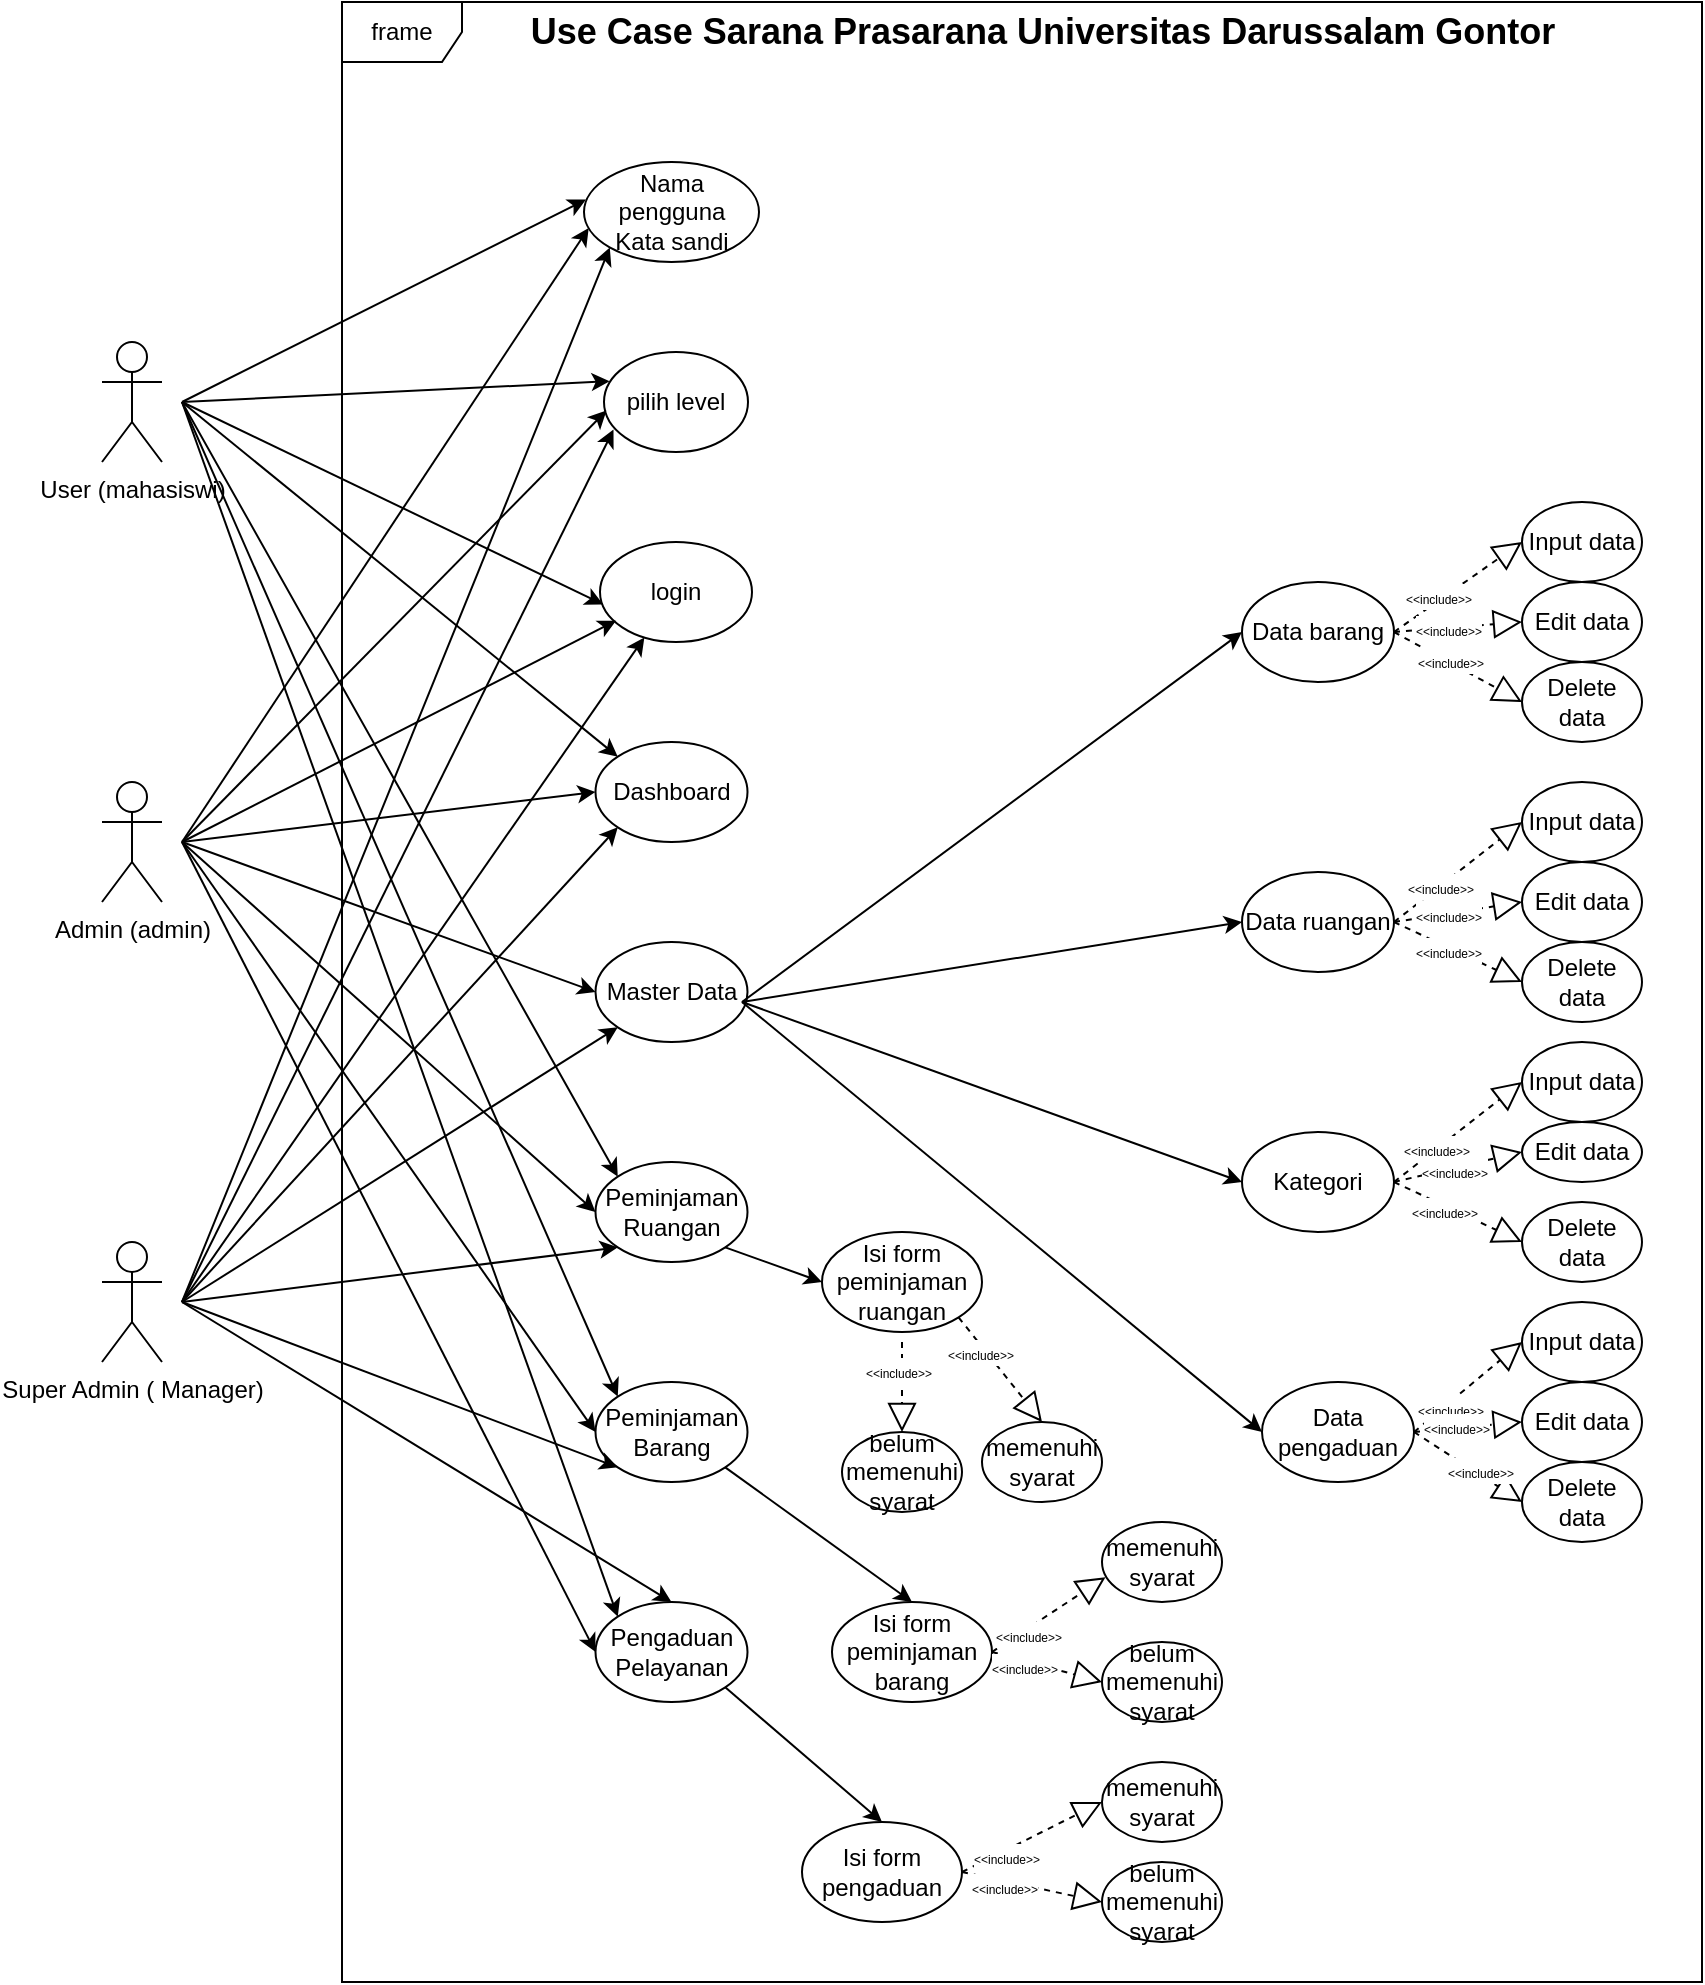 <mxfile version="21.6.2" type="github">
  <diagram name="Page-1" id="0783ab3e-0a74-02c8-0abd-f7b4e66b4bec">
    <mxGraphModel dx="2348" dy="1430" grid="1" gridSize="10" guides="1" tooltips="1" connect="1" arrows="1" fold="1" page="1" pageScale="1" pageWidth="850" pageHeight="1100" background="none" math="0" shadow="0">
      <root>
        <mxCell id="0" />
        <mxCell id="1" parent="0" />
        <mxCell id="TwUbg7zMJAepDCO2_DYP-722" value="User (mahasiswi)" style="shape=umlActor;verticalLabelPosition=bottom;verticalAlign=top;html=1;outlineConnect=0;" vertex="1" parent="1">
          <mxGeometry x="140" y="300" width="30" height="60" as="geometry" />
        </mxCell>
        <mxCell id="TwUbg7zMJAepDCO2_DYP-723" value="Admin (admin)" style="shape=umlActor;verticalLabelPosition=bottom;verticalAlign=top;html=1;outlineConnect=0;" vertex="1" parent="1">
          <mxGeometry x="140" y="520" width="30" height="60" as="geometry" />
        </mxCell>
        <mxCell id="TwUbg7zMJAepDCO2_DYP-725" value="Super Admin ( Manager)" style="shape=umlActor;verticalLabelPosition=bottom;verticalAlign=top;html=1;outlineConnect=0;" vertex="1" parent="1">
          <mxGeometry x="140" y="750" width="30" height="60" as="geometry" />
        </mxCell>
        <mxCell id="TwUbg7zMJAepDCO2_DYP-726" value="Nama pengguna&lt;br&gt;Kata sandi" style="ellipse;whiteSpace=wrap;html=1;" vertex="1" parent="1">
          <mxGeometry x="381" y="210" width="87.5" height="50" as="geometry" />
        </mxCell>
        <mxCell id="TwUbg7zMJAepDCO2_DYP-727" value="pilih level" style="ellipse;whiteSpace=wrap;html=1;" vertex="1" parent="1">
          <mxGeometry x="391" y="305" width="72" height="50" as="geometry" />
        </mxCell>
        <mxCell id="TwUbg7zMJAepDCO2_DYP-728" value="login" style="ellipse;whiteSpace=wrap;html=1;" vertex="1" parent="1">
          <mxGeometry x="389" y="400" width="76" height="50" as="geometry" />
        </mxCell>
        <mxCell id="TwUbg7zMJAepDCO2_DYP-736" value="frame" style="shape=umlFrame;whiteSpace=wrap;html=1;pointerEvents=0;" vertex="1" parent="1">
          <mxGeometry x="260" y="130" width="680" height="990" as="geometry" />
        </mxCell>
        <mxCell id="TwUbg7zMJAepDCO2_DYP-739" value="" style="endArrow=classic;html=1;rounded=0;entryX=0.011;entryY=0.376;entryDx=0;entryDy=0;entryPerimeter=0;" edge="1" parent="1" target="TwUbg7zMJAepDCO2_DYP-726">
          <mxGeometry width="50" height="50" relative="1" as="geometry">
            <mxPoint x="180" y="330" as="sourcePoint" />
            <mxPoint x="460" y="500" as="targetPoint" />
          </mxGeometry>
        </mxCell>
        <mxCell id="TwUbg7zMJAepDCO2_DYP-740" value="" style="endArrow=classic;html=1;rounded=0;entryX=0.039;entryY=0.292;entryDx=0;entryDy=0;entryPerimeter=0;" edge="1" parent="1" target="TwUbg7zMJAepDCO2_DYP-727">
          <mxGeometry width="50" height="50" relative="1" as="geometry">
            <mxPoint x="180" y="330" as="sourcePoint" />
            <mxPoint x="393" y="280" as="targetPoint" />
          </mxGeometry>
        </mxCell>
        <mxCell id="TwUbg7zMJAepDCO2_DYP-741" value="" style="endArrow=classic;html=1;rounded=0;entryX=0.021;entryY=0.624;entryDx=0;entryDy=0;entryPerimeter=0;" edge="1" parent="1" target="TwUbg7zMJAepDCO2_DYP-728">
          <mxGeometry width="50" height="50" relative="1" as="geometry">
            <mxPoint x="180" y="330" as="sourcePoint" />
            <mxPoint x="388" y="350" as="targetPoint" />
          </mxGeometry>
        </mxCell>
        <mxCell id="TwUbg7zMJAepDCO2_DYP-742" value="" style="endArrow=classic;html=1;rounded=0;entryX=0;entryY=1;entryDx=0;entryDy=0;" edge="1" parent="1" target="TwUbg7zMJAepDCO2_DYP-726">
          <mxGeometry width="50" height="50" relative="1" as="geometry">
            <mxPoint x="180" y="780" as="sourcePoint" />
            <mxPoint x="390" y="280" as="targetPoint" />
          </mxGeometry>
        </mxCell>
        <mxCell id="TwUbg7zMJAepDCO2_DYP-743" value="" style="endArrow=classic;html=1;rounded=0;entryX=0.066;entryY=0.776;entryDx=0;entryDy=0;entryPerimeter=0;" edge="1" parent="1" target="TwUbg7zMJAepDCO2_DYP-727">
          <mxGeometry width="50" height="50" relative="1" as="geometry">
            <mxPoint x="180" y="780" as="sourcePoint" />
            <mxPoint x="380" y="350" as="targetPoint" />
          </mxGeometry>
        </mxCell>
        <mxCell id="TwUbg7zMJAepDCO2_DYP-744" value="" style="endArrow=classic;html=1;rounded=0;" edge="1" parent="1" target="TwUbg7zMJAepDCO2_DYP-728">
          <mxGeometry width="50" height="50" relative="1" as="geometry">
            <mxPoint x="180" y="780" as="sourcePoint" />
            <mxPoint x="390" y="363" as="targetPoint" />
          </mxGeometry>
        </mxCell>
        <mxCell id="TwUbg7zMJAepDCO2_DYP-749" value="Dashboard" style="ellipse;whiteSpace=wrap;html=1;" vertex="1" parent="1">
          <mxGeometry x="386.75" y="500" width="76" height="50" as="geometry" />
        </mxCell>
        <mxCell id="TwUbg7zMJAepDCO2_DYP-750" value="Master Data" style="ellipse;whiteSpace=wrap;html=1;" vertex="1" parent="1">
          <mxGeometry x="386.75" y="600" width="76" height="50" as="geometry" />
        </mxCell>
        <mxCell id="TwUbg7zMJAepDCO2_DYP-751" value="Peminjaman&lt;br&gt;Ruangan" style="ellipse;whiteSpace=wrap;html=1;" vertex="1" parent="1">
          <mxGeometry x="386.75" y="710" width="76" height="50" as="geometry" />
        </mxCell>
        <mxCell id="TwUbg7zMJAepDCO2_DYP-752" value="Peminjaman&lt;br&gt;Barang" style="ellipse;whiteSpace=wrap;html=1;" vertex="1" parent="1">
          <mxGeometry x="386.75" y="820" width="76" height="50" as="geometry" />
        </mxCell>
        <mxCell id="TwUbg7zMJAepDCO2_DYP-753" value="Pengaduan&lt;br&gt;Pelayanan" style="ellipse;whiteSpace=wrap;html=1;" vertex="1" parent="1">
          <mxGeometry x="386.75" y="930" width="76" height="50" as="geometry" />
        </mxCell>
        <mxCell id="TwUbg7zMJAepDCO2_DYP-754" value="" style="endArrow=classic;html=1;rounded=0;entryX=0.027;entryY=0.659;entryDx=0;entryDy=0;entryPerimeter=0;" edge="1" parent="1" target="TwUbg7zMJAepDCO2_DYP-726">
          <mxGeometry width="50" height="50" relative="1" as="geometry">
            <mxPoint x="180" y="550" as="sourcePoint" />
            <mxPoint x="390" y="270" as="targetPoint" />
          </mxGeometry>
        </mxCell>
        <mxCell id="TwUbg7zMJAepDCO2_DYP-755" value="" style="endArrow=classic;html=1;rounded=0;entryX=0.017;entryY=0.586;entryDx=0;entryDy=0;entryPerimeter=0;" edge="1" parent="1" target="TwUbg7zMJAepDCO2_DYP-727">
          <mxGeometry width="50" height="50" relative="1" as="geometry">
            <mxPoint x="180" y="550" as="sourcePoint" />
            <mxPoint x="390" y="340" as="targetPoint" />
          </mxGeometry>
        </mxCell>
        <mxCell id="TwUbg7zMJAepDCO2_DYP-756" value="" style="endArrow=classic;html=1;rounded=0;entryX=0.106;entryY=0.787;entryDx=0;entryDy=0;entryPerimeter=0;" edge="1" parent="1" target="TwUbg7zMJAepDCO2_DYP-728">
          <mxGeometry width="50" height="50" relative="1" as="geometry">
            <mxPoint x="180" y="550" as="sourcePoint" />
            <mxPoint x="400" y="400" as="targetPoint" />
          </mxGeometry>
        </mxCell>
        <mxCell id="TwUbg7zMJAepDCO2_DYP-759" value="" style="endArrow=classic;html=1;rounded=0;entryX=0;entryY=0;entryDx=0;entryDy=0;" edge="1" parent="1" target="TwUbg7zMJAepDCO2_DYP-749">
          <mxGeometry width="50" height="50" relative="1" as="geometry">
            <mxPoint x="180" y="330" as="sourcePoint" />
            <mxPoint x="401" y="441" as="targetPoint" />
          </mxGeometry>
        </mxCell>
        <mxCell id="TwUbg7zMJAepDCO2_DYP-760" value="" style="endArrow=classic;html=1;rounded=0;entryX=0;entryY=0;entryDx=0;entryDy=0;" edge="1" parent="1" target="TwUbg7zMJAepDCO2_DYP-751">
          <mxGeometry width="50" height="50" relative="1" as="geometry">
            <mxPoint x="180" y="330" as="sourcePoint" />
            <mxPoint x="408" y="517" as="targetPoint" />
          </mxGeometry>
        </mxCell>
        <mxCell id="TwUbg7zMJAepDCO2_DYP-761" value="" style="endArrow=classic;html=1;rounded=0;entryX=0;entryY=0;entryDx=0;entryDy=0;" edge="1" parent="1" target="TwUbg7zMJAepDCO2_DYP-752">
          <mxGeometry width="50" height="50" relative="1" as="geometry">
            <mxPoint x="180" y="330" as="sourcePoint" />
            <mxPoint x="408" y="727" as="targetPoint" />
          </mxGeometry>
        </mxCell>
        <mxCell id="TwUbg7zMJAepDCO2_DYP-762" value="" style="endArrow=classic;html=1;rounded=0;entryX=0;entryY=0;entryDx=0;entryDy=0;" edge="1" parent="1" target="TwUbg7zMJAepDCO2_DYP-753">
          <mxGeometry width="50" height="50" relative="1" as="geometry">
            <mxPoint x="180" y="330" as="sourcePoint" />
            <mxPoint x="408" y="837" as="targetPoint" />
          </mxGeometry>
        </mxCell>
        <mxCell id="TwUbg7zMJAepDCO2_DYP-763" value="" style="endArrow=classic;html=1;rounded=0;entryX=0;entryY=0.5;entryDx=0;entryDy=0;" edge="1" parent="1" target="TwUbg7zMJAepDCO2_DYP-749">
          <mxGeometry width="50" height="50" relative="1" as="geometry">
            <mxPoint x="180" y="550" as="sourcePoint" />
            <mxPoint x="407" y="449" as="targetPoint" />
          </mxGeometry>
        </mxCell>
        <mxCell id="TwUbg7zMJAepDCO2_DYP-764" value="" style="endArrow=classic;html=1;rounded=0;entryX=0;entryY=0.5;entryDx=0;entryDy=0;" edge="1" parent="1" target="TwUbg7zMJAepDCO2_DYP-750">
          <mxGeometry width="50" height="50" relative="1" as="geometry">
            <mxPoint x="180" y="550" as="sourcePoint" />
            <mxPoint x="397" y="535" as="targetPoint" />
          </mxGeometry>
        </mxCell>
        <mxCell id="TwUbg7zMJAepDCO2_DYP-765" value="" style="endArrow=classic;html=1;rounded=0;entryX=0;entryY=1;entryDx=0;entryDy=0;" edge="1" parent="1" target="TwUbg7zMJAepDCO2_DYP-749">
          <mxGeometry width="50" height="50" relative="1" as="geometry">
            <mxPoint x="180" y="780" as="sourcePoint" />
            <mxPoint x="421" y="458" as="targetPoint" />
          </mxGeometry>
        </mxCell>
        <mxCell id="TwUbg7zMJAepDCO2_DYP-766" value="" style="endArrow=classic;html=1;rounded=0;entryX=0;entryY=1;entryDx=0;entryDy=0;" edge="1" parent="1" target="TwUbg7zMJAepDCO2_DYP-750">
          <mxGeometry width="50" height="50" relative="1" as="geometry">
            <mxPoint x="180" y="780" as="sourcePoint" />
            <mxPoint x="408" y="553" as="targetPoint" />
          </mxGeometry>
        </mxCell>
        <mxCell id="TwUbg7zMJAepDCO2_DYP-767" value="" style="endArrow=classic;html=1;rounded=0;entryX=0;entryY=0.5;entryDx=0;entryDy=0;" edge="1" parent="1" target="TwUbg7zMJAepDCO2_DYP-751">
          <mxGeometry width="50" height="50" relative="1" as="geometry">
            <mxPoint x="180" y="550" as="sourcePoint" />
            <mxPoint x="397" y="635" as="targetPoint" />
          </mxGeometry>
        </mxCell>
        <mxCell id="TwUbg7zMJAepDCO2_DYP-768" value="" style="endArrow=classic;html=1;rounded=0;entryX=0;entryY=0.5;entryDx=0;entryDy=0;" edge="1" parent="1" target="TwUbg7zMJAepDCO2_DYP-752">
          <mxGeometry width="50" height="50" relative="1" as="geometry">
            <mxPoint x="180" y="550" as="sourcePoint" />
            <mxPoint x="397" y="745" as="targetPoint" />
          </mxGeometry>
        </mxCell>
        <mxCell id="TwUbg7zMJAepDCO2_DYP-769" value="" style="endArrow=classic;html=1;rounded=0;entryX=0;entryY=0.5;entryDx=0;entryDy=0;" edge="1" parent="1" target="TwUbg7zMJAepDCO2_DYP-753">
          <mxGeometry width="50" height="50" relative="1" as="geometry">
            <mxPoint x="180" y="550" as="sourcePoint" />
            <mxPoint x="397" y="855" as="targetPoint" />
          </mxGeometry>
        </mxCell>
        <mxCell id="TwUbg7zMJAepDCO2_DYP-770" value="" style="endArrow=classic;html=1;rounded=0;entryX=0;entryY=1;entryDx=0;entryDy=0;" edge="1" parent="1" target="TwUbg7zMJAepDCO2_DYP-751">
          <mxGeometry width="50" height="50" relative="1" as="geometry">
            <mxPoint x="180" y="780" as="sourcePoint" />
            <mxPoint x="408" y="653" as="targetPoint" />
          </mxGeometry>
        </mxCell>
        <mxCell id="TwUbg7zMJAepDCO2_DYP-771" value="" style="endArrow=classic;html=1;rounded=0;entryX=0;entryY=1;entryDx=0;entryDy=0;" edge="1" parent="1" target="TwUbg7zMJAepDCO2_DYP-752">
          <mxGeometry width="50" height="50" relative="1" as="geometry">
            <mxPoint x="180" y="780" as="sourcePoint" />
            <mxPoint x="408" y="763" as="targetPoint" />
          </mxGeometry>
        </mxCell>
        <mxCell id="TwUbg7zMJAepDCO2_DYP-772" value="" style="endArrow=classic;html=1;rounded=0;entryX=0.5;entryY=0;entryDx=0;entryDy=0;" edge="1" parent="1" target="TwUbg7zMJAepDCO2_DYP-753">
          <mxGeometry width="50" height="50" relative="1" as="geometry">
            <mxPoint x="180" y="780" as="sourcePoint" />
            <mxPoint x="408" y="873" as="targetPoint" />
          </mxGeometry>
        </mxCell>
        <mxCell id="TwUbg7zMJAepDCO2_DYP-773" value="Data barang" style="ellipse;whiteSpace=wrap;html=1;" vertex="1" parent="1">
          <mxGeometry x="710" y="420" width="76" height="50" as="geometry" />
        </mxCell>
        <mxCell id="TwUbg7zMJAepDCO2_DYP-774" value="Data ruangan" style="ellipse;whiteSpace=wrap;html=1;" vertex="1" parent="1">
          <mxGeometry x="710" y="565" width="76" height="50" as="geometry" />
        </mxCell>
        <mxCell id="TwUbg7zMJAepDCO2_DYP-775" value="Kategori" style="ellipse;whiteSpace=wrap;html=1;" vertex="1" parent="1">
          <mxGeometry x="710" y="695" width="76" height="50" as="geometry" />
        </mxCell>
        <mxCell id="TwUbg7zMJAepDCO2_DYP-776" value="Data pengaduan" style="ellipse;whiteSpace=wrap;html=1;" vertex="1" parent="1">
          <mxGeometry x="720" y="820" width="76" height="50" as="geometry" />
        </mxCell>
        <mxCell id="TwUbg7zMJAepDCO2_DYP-778" value="" style="endArrow=classic;html=1;rounded=0;entryX=0;entryY=0.5;entryDx=0;entryDy=0;" edge="1" parent="1" target="TwUbg7zMJAepDCO2_DYP-773">
          <mxGeometry width="50" height="50" relative="1" as="geometry">
            <mxPoint x="460" y="630" as="sourcePoint" />
            <mxPoint x="392" y="239" as="targetPoint" />
          </mxGeometry>
        </mxCell>
        <mxCell id="TwUbg7zMJAepDCO2_DYP-779" value="" style="endArrow=classic;html=1;rounded=0;entryX=0;entryY=0.5;entryDx=0;entryDy=0;" edge="1" parent="1" target="TwUbg7zMJAepDCO2_DYP-774">
          <mxGeometry width="50" height="50" relative="1" as="geometry">
            <mxPoint x="460" y="630" as="sourcePoint" />
            <mxPoint x="560" y="560" as="targetPoint" />
          </mxGeometry>
        </mxCell>
        <mxCell id="TwUbg7zMJAepDCO2_DYP-780" value="" style="endArrow=classic;html=1;rounded=0;entryX=0;entryY=0.5;entryDx=0;entryDy=0;" edge="1" parent="1" target="TwUbg7zMJAepDCO2_DYP-775">
          <mxGeometry width="50" height="50" relative="1" as="geometry">
            <mxPoint x="460" y="630" as="sourcePoint" />
            <mxPoint x="560" y="615" as="targetPoint" />
          </mxGeometry>
        </mxCell>
        <mxCell id="TwUbg7zMJAepDCO2_DYP-781" value="" style="endArrow=classic;html=1;rounded=0;entryX=0;entryY=0.5;entryDx=0;entryDy=0;" edge="1" parent="1" target="TwUbg7zMJAepDCO2_DYP-776">
          <mxGeometry width="50" height="50" relative="1" as="geometry">
            <mxPoint x="460" y="630" as="sourcePoint" />
            <mxPoint x="560" y="675" as="targetPoint" />
          </mxGeometry>
        </mxCell>
        <mxCell id="TwUbg7zMJAepDCO2_DYP-783" value="Input data" style="ellipse;whiteSpace=wrap;html=1;" vertex="1" parent="1">
          <mxGeometry x="850" y="380" width="60" height="40" as="geometry" />
        </mxCell>
        <mxCell id="TwUbg7zMJAepDCO2_DYP-792" value="Delete data" style="ellipse;whiteSpace=wrap;html=1;" vertex="1" parent="1">
          <mxGeometry x="850" y="460" width="60" height="40" as="geometry" />
        </mxCell>
        <mxCell id="TwUbg7zMJAepDCO2_DYP-793" value="Edit data" style="ellipse;whiteSpace=wrap;html=1;" vertex="1" parent="1">
          <mxGeometry x="850" y="420" width="60" height="40" as="geometry" />
        </mxCell>
        <mxCell id="TwUbg7zMJAepDCO2_DYP-794" value="Input data" style="ellipse;whiteSpace=wrap;html=1;" vertex="1" parent="1">
          <mxGeometry x="850" y="520" width="60" height="40" as="geometry" />
        </mxCell>
        <mxCell id="TwUbg7zMJAepDCO2_DYP-795" value="Delete data" style="ellipse;whiteSpace=wrap;html=1;" vertex="1" parent="1">
          <mxGeometry x="850" y="600" width="60" height="40" as="geometry" />
        </mxCell>
        <mxCell id="TwUbg7zMJAepDCO2_DYP-796" value="Edit data" style="ellipse;whiteSpace=wrap;html=1;" vertex="1" parent="1">
          <mxGeometry x="850" y="560" width="60" height="40" as="geometry" />
        </mxCell>
        <mxCell id="TwUbg7zMJAepDCO2_DYP-797" value="Input data" style="ellipse;whiteSpace=wrap;html=1;" vertex="1" parent="1">
          <mxGeometry x="850" y="650" width="60" height="40" as="geometry" />
        </mxCell>
        <mxCell id="TwUbg7zMJAepDCO2_DYP-798" value="Delete data" style="ellipse;whiteSpace=wrap;html=1;" vertex="1" parent="1">
          <mxGeometry x="850" y="730" width="60" height="40" as="geometry" />
        </mxCell>
        <mxCell id="TwUbg7zMJAepDCO2_DYP-799" value="Edit data" style="ellipse;whiteSpace=wrap;html=1;" vertex="1" parent="1">
          <mxGeometry x="850" y="690" width="60" height="30" as="geometry" />
        </mxCell>
        <mxCell id="TwUbg7zMJAepDCO2_DYP-800" value="Input data" style="ellipse;whiteSpace=wrap;html=1;" vertex="1" parent="1">
          <mxGeometry x="850" y="780" width="60" height="40" as="geometry" />
        </mxCell>
        <mxCell id="TwUbg7zMJAepDCO2_DYP-801" value="Delete data" style="ellipse;whiteSpace=wrap;html=1;" vertex="1" parent="1">
          <mxGeometry x="850" y="860" width="60" height="40" as="geometry" />
        </mxCell>
        <mxCell id="TwUbg7zMJAepDCO2_DYP-802" value="Edit data" style="ellipse;whiteSpace=wrap;html=1;" vertex="1" parent="1">
          <mxGeometry x="850" y="820" width="60" height="40" as="geometry" />
        </mxCell>
        <mxCell id="TwUbg7zMJAepDCO2_DYP-806" value="" style="endArrow=block;dashed=1;endFill=0;endSize=12;html=1;rounded=0;exitX=1;exitY=0.5;exitDx=0;exitDy=0;entryX=0;entryY=0.5;entryDx=0;entryDy=0;" edge="1" parent="1" source="TwUbg7zMJAepDCO2_DYP-773" target="TwUbg7zMJAepDCO2_DYP-783">
          <mxGeometry width="160" relative="1" as="geometry">
            <mxPoint x="520" y="540" as="sourcePoint" />
            <mxPoint x="680" y="540" as="targetPoint" />
          </mxGeometry>
        </mxCell>
        <mxCell id="TwUbg7zMJAepDCO2_DYP-818" value="&lt;font style=&quot;font-size: 6px;&quot;&gt;&amp;lt;&amp;lt;include&amp;gt;&amp;gt;&lt;/font&gt;" style="edgeLabel;html=1;align=center;verticalAlign=middle;resizable=0;points=[];" vertex="1" connectable="0" parent="TwUbg7zMJAepDCO2_DYP-806">
          <mxGeometry x="-0.272" y="2" relative="1" as="geometry">
            <mxPoint as="offset" />
          </mxGeometry>
        </mxCell>
        <mxCell id="TwUbg7zMJAepDCO2_DYP-807" value="" style="endArrow=block;dashed=1;endFill=0;endSize=12;html=1;rounded=0;exitX=1;exitY=0.5;exitDx=0;exitDy=0;entryX=0;entryY=0.5;entryDx=0;entryDy=0;" edge="1" parent="1" source="TwUbg7zMJAepDCO2_DYP-773" target="TwUbg7zMJAepDCO2_DYP-793">
          <mxGeometry width="160" relative="1" as="geometry">
            <mxPoint x="796" y="455" as="sourcePoint" />
            <mxPoint x="850" y="410" as="targetPoint" />
          </mxGeometry>
        </mxCell>
        <mxCell id="TwUbg7zMJAepDCO2_DYP-819" value="&lt;font style=&quot;font-size: 6px;&quot;&gt;&amp;lt;&amp;lt;include&amp;gt;&amp;gt;&lt;/font&gt;" style="edgeLabel;html=1;align=center;verticalAlign=middle;resizable=0;points=[];" vertex="1" connectable="0" parent="TwUbg7zMJAepDCO2_DYP-807">
          <mxGeometry x="-0.175" relative="1" as="geometry">
            <mxPoint as="offset" />
          </mxGeometry>
        </mxCell>
        <mxCell id="TwUbg7zMJAepDCO2_DYP-808" value="" style="endArrow=block;dashed=1;endFill=0;endSize=12;html=1;rounded=0;exitX=1;exitY=0.5;exitDx=0;exitDy=0;entryX=0;entryY=0.5;entryDx=0;entryDy=0;" edge="1" parent="1" source="TwUbg7zMJAepDCO2_DYP-773" target="TwUbg7zMJAepDCO2_DYP-792">
          <mxGeometry width="160" relative="1" as="geometry">
            <mxPoint x="796" y="455" as="sourcePoint" />
            <mxPoint x="850" y="450" as="targetPoint" />
          </mxGeometry>
        </mxCell>
        <mxCell id="TwUbg7zMJAepDCO2_DYP-820" value="&lt;font style=&quot;font-size: 6px;&quot;&gt;&amp;lt;&amp;lt;include&amp;gt;&amp;gt;&lt;/font&gt;" style="edgeLabel;html=1;align=center;verticalAlign=middle;resizable=0;points=[];" vertex="1" connectable="0" parent="TwUbg7zMJAepDCO2_DYP-808">
          <mxGeometry x="-0.143" y="1" relative="1" as="geometry">
            <mxPoint as="offset" />
          </mxGeometry>
        </mxCell>
        <mxCell id="TwUbg7zMJAepDCO2_DYP-809" value="" style="endArrow=block;dashed=1;endFill=0;endSize=12;html=1;rounded=0;exitX=1;exitY=0.5;exitDx=0;exitDy=0;entryX=0;entryY=0.5;entryDx=0;entryDy=0;" edge="1" parent="1" source="TwUbg7zMJAepDCO2_DYP-774" target="TwUbg7zMJAepDCO2_DYP-794">
          <mxGeometry width="160" relative="1" as="geometry">
            <mxPoint x="796" y="455" as="sourcePoint" />
            <mxPoint x="850" y="490" as="targetPoint" />
          </mxGeometry>
        </mxCell>
        <mxCell id="TwUbg7zMJAepDCO2_DYP-821" value="&lt;font style=&quot;font-size: 6px;&quot;&gt;&amp;lt;&amp;lt;include&amp;gt;&amp;gt;&lt;/font&gt;" style="edgeLabel;html=1;align=center;verticalAlign=middle;resizable=0;points=[];" vertex="1" connectable="0" parent="TwUbg7zMJAepDCO2_DYP-809">
          <mxGeometry x="-0.272" relative="1" as="geometry">
            <mxPoint as="offset" />
          </mxGeometry>
        </mxCell>
        <mxCell id="TwUbg7zMJAepDCO2_DYP-810" value="" style="endArrow=block;dashed=1;endFill=0;endSize=12;html=1;rounded=0;exitX=1;exitY=0.5;exitDx=0;exitDy=0;entryX=0;entryY=0.5;entryDx=0;entryDy=0;" edge="1" parent="1" source="TwUbg7zMJAepDCO2_DYP-774" target="TwUbg7zMJAepDCO2_DYP-795">
          <mxGeometry width="160" relative="1" as="geometry">
            <mxPoint x="796" y="600" as="sourcePoint" />
            <mxPoint x="850" y="550" as="targetPoint" />
          </mxGeometry>
        </mxCell>
        <mxCell id="TwUbg7zMJAepDCO2_DYP-823" value="&lt;font style=&quot;font-size: 6px;&quot;&gt;&amp;lt;&amp;lt;include&amp;gt;&amp;gt;&lt;/font&gt;" style="edgeLabel;html=1;align=center;verticalAlign=middle;resizable=0;points=[];" vertex="1" connectable="0" parent="TwUbg7zMJAepDCO2_DYP-810">
          <mxGeometry x="-0.14" y="-1" relative="1" as="geometry">
            <mxPoint as="offset" />
          </mxGeometry>
        </mxCell>
        <mxCell id="TwUbg7zMJAepDCO2_DYP-811" value="" style="endArrow=block;dashed=1;endFill=0;endSize=12;html=1;rounded=0;exitX=1;exitY=0.5;exitDx=0;exitDy=0;entryX=0;entryY=0.5;entryDx=0;entryDy=0;" edge="1" parent="1" source="TwUbg7zMJAepDCO2_DYP-774" target="TwUbg7zMJAepDCO2_DYP-796">
          <mxGeometry width="160" relative="1" as="geometry">
            <mxPoint x="796" y="600" as="sourcePoint" />
            <mxPoint x="850" y="550" as="targetPoint" />
          </mxGeometry>
        </mxCell>
        <mxCell id="TwUbg7zMJAepDCO2_DYP-822" value="&lt;font style=&quot;font-size: 6px;&quot;&gt;&amp;lt;&amp;lt;include&amp;gt;&amp;gt;&lt;/font&gt;" style="edgeLabel;html=1;align=center;verticalAlign=middle;resizable=0;points=[];" vertex="1" connectable="0" parent="TwUbg7zMJAepDCO2_DYP-811">
          <mxGeometry x="-0.154" relative="1" as="geometry">
            <mxPoint as="offset" />
          </mxGeometry>
        </mxCell>
        <mxCell id="TwUbg7zMJAepDCO2_DYP-812" value="" style="endArrow=block;dashed=1;endFill=0;endSize=12;html=1;rounded=0;exitX=1;exitY=0.5;exitDx=0;exitDy=0;entryX=0;entryY=0.5;entryDx=0;entryDy=0;" edge="1" parent="1" source="TwUbg7zMJAepDCO2_DYP-775" target="TwUbg7zMJAepDCO2_DYP-797">
          <mxGeometry width="160" relative="1" as="geometry">
            <mxPoint x="796" y="600" as="sourcePoint" />
            <mxPoint x="850" y="630" as="targetPoint" />
          </mxGeometry>
        </mxCell>
        <mxCell id="TwUbg7zMJAepDCO2_DYP-824" value="&lt;font style=&quot;font-size: 6px;&quot;&gt;&amp;lt;&amp;lt;include&amp;gt;&amp;gt;&lt;/font&gt;" style="edgeLabel;html=1;align=center;verticalAlign=middle;resizable=0;points=[];" vertex="1" connectable="0" parent="TwUbg7zMJAepDCO2_DYP-812">
          <mxGeometry x="-0.326" y="1" relative="1" as="geometry">
            <mxPoint as="offset" />
          </mxGeometry>
        </mxCell>
        <mxCell id="TwUbg7zMJAepDCO2_DYP-813" value="" style="endArrow=block;dashed=1;endFill=0;endSize=12;html=1;rounded=0;exitX=1;exitY=0.5;exitDx=0;exitDy=0;entryX=0;entryY=0.5;entryDx=0;entryDy=0;" edge="1" parent="1" source="TwUbg7zMJAepDCO2_DYP-775" target="TwUbg7zMJAepDCO2_DYP-799">
          <mxGeometry width="160" relative="1" as="geometry">
            <mxPoint x="796" y="730" as="sourcePoint" />
            <mxPoint x="850" y="690" as="targetPoint" />
          </mxGeometry>
        </mxCell>
        <mxCell id="TwUbg7zMJAepDCO2_DYP-825" value="&lt;font style=&quot;font-size: 6px;&quot;&gt;&amp;lt;&amp;lt;include&amp;gt;&amp;gt;&lt;/font&gt;" style="edgeLabel;html=1;align=center;verticalAlign=middle;resizable=0;points=[];" vertex="1" connectable="0" parent="TwUbg7zMJAepDCO2_DYP-813">
          <mxGeometry x="-0.09" y="-1" relative="1" as="geometry">
            <mxPoint as="offset" />
          </mxGeometry>
        </mxCell>
        <mxCell id="TwUbg7zMJAepDCO2_DYP-814" value="" style="endArrow=block;dashed=1;endFill=0;endSize=12;html=1;rounded=0;entryX=0;entryY=0.5;entryDx=0;entryDy=0;exitX=1;exitY=0.5;exitDx=0;exitDy=0;" edge="1" parent="1" source="TwUbg7zMJAepDCO2_DYP-775" target="TwUbg7zMJAepDCO2_DYP-798">
          <mxGeometry width="160" relative="1" as="geometry">
            <mxPoint x="790" y="720" as="sourcePoint" />
            <mxPoint x="850" y="730" as="targetPoint" />
          </mxGeometry>
        </mxCell>
        <mxCell id="TwUbg7zMJAepDCO2_DYP-826" value="&lt;font style=&quot;font-size: 6px;&quot;&gt;&amp;lt;&amp;lt;include&amp;gt;&amp;gt;&lt;/font&gt;" style="edgeLabel;html=1;align=center;verticalAlign=middle;resizable=0;points=[];" vertex="1" connectable="0" parent="TwUbg7zMJAepDCO2_DYP-814">
          <mxGeometry x="-0.202" y="-2" relative="1" as="geometry">
            <mxPoint as="offset" />
          </mxGeometry>
        </mxCell>
        <mxCell id="TwUbg7zMJAepDCO2_DYP-815" value="" style="endArrow=block;dashed=1;endFill=0;endSize=12;html=1;rounded=0;entryX=0;entryY=0.5;entryDx=0;entryDy=0;exitX=1;exitY=0.5;exitDx=0;exitDy=0;" edge="1" parent="1" source="TwUbg7zMJAepDCO2_DYP-776" target="TwUbg7zMJAepDCO2_DYP-800">
          <mxGeometry width="160" relative="1" as="geometry">
            <mxPoint x="796" y="730" as="sourcePoint" />
            <mxPoint x="850" y="770" as="targetPoint" />
          </mxGeometry>
        </mxCell>
        <mxCell id="TwUbg7zMJAepDCO2_DYP-827" value="&lt;font style=&quot;font-size: 6px;&quot;&gt;&amp;lt;&amp;lt;include&amp;gt;&amp;gt;&lt;/font&gt;" style="edgeLabel;html=1;align=center;verticalAlign=middle;resizable=0;points=[];" vertex="1" connectable="0" parent="TwUbg7zMJAepDCO2_DYP-815">
          <mxGeometry x="-0.399" y="-2" relative="1" as="geometry">
            <mxPoint as="offset" />
          </mxGeometry>
        </mxCell>
        <mxCell id="TwUbg7zMJAepDCO2_DYP-816" value="" style="endArrow=block;dashed=1;endFill=0;endSize=12;html=1;rounded=0;entryX=0;entryY=0.5;entryDx=0;entryDy=0;exitX=1;exitY=0.5;exitDx=0;exitDy=0;" edge="1" parent="1" source="TwUbg7zMJAepDCO2_DYP-776" target="TwUbg7zMJAepDCO2_DYP-802">
          <mxGeometry width="160" relative="1" as="geometry">
            <mxPoint x="806" y="855" as="sourcePoint" />
            <mxPoint x="850" y="835" as="targetPoint" />
          </mxGeometry>
        </mxCell>
        <mxCell id="TwUbg7zMJAepDCO2_DYP-828" value="&lt;font style=&quot;font-size: 6px;&quot;&gt;&amp;lt;&amp;lt;include&amp;gt;&amp;gt;&lt;/font&gt;" style="edgeLabel;html=1;align=center;verticalAlign=middle;resizable=0;points=[];" vertex="1" connectable="0" parent="TwUbg7zMJAepDCO2_DYP-816">
          <mxGeometry x="-0.231" y="1" relative="1" as="geometry">
            <mxPoint as="offset" />
          </mxGeometry>
        </mxCell>
        <mxCell id="TwUbg7zMJAepDCO2_DYP-817" value="" style="endArrow=block;dashed=1;endFill=0;endSize=12;html=1;rounded=0;entryX=0;entryY=0.5;entryDx=0;entryDy=0;exitX=1;exitY=0.5;exitDx=0;exitDy=0;" edge="1" parent="1" source="TwUbg7zMJAepDCO2_DYP-776" target="TwUbg7zMJAepDCO2_DYP-801">
          <mxGeometry width="160" relative="1" as="geometry">
            <mxPoint x="806" y="855" as="sourcePoint" />
            <mxPoint x="850" y="875" as="targetPoint" />
          </mxGeometry>
        </mxCell>
        <mxCell id="TwUbg7zMJAepDCO2_DYP-829" value="&lt;font style=&quot;font-size: 6px;&quot;&gt;&amp;lt;&amp;lt;include&amp;gt;&amp;gt;&lt;/font&gt;" style="edgeLabel;html=1;align=center;verticalAlign=middle;resizable=0;points=[];" vertex="1" connectable="0" parent="TwUbg7zMJAepDCO2_DYP-817">
          <mxGeometry x="0.169" y="2" relative="1" as="geometry">
            <mxPoint as="offset" />
          </mxGeometry>
        </mxCell>
        <mxCell id="TwUbg7zMJAepDCO2_DYP-830" value="Isi form peminjaman ruangan" style="ellipse;whiteSpace=wrap;html=1;" vertex="1" parent="1">
          <mxGeometry x="500" y="745" width="80" height="50" as="geometry" />
        </mxCell>
        <mxCell id="TwUbg7zMJAepDCO2_DYP-831" value="Isi form peminjaman barang" style="ellipse;whiteSpace=wrap;html=1;" vertex="1" parent="1">
          <mxGeometry x="505" y="930" width="80" height="50" as="geometry" />
        </mxCell>
        <mxCell id="TwUbg7zMJAepDCO2_DYP-832" value="Isi form&lt;br&gt;pengaduan" style="ellipse;whiteSpace=wrap;html=1;" vertex="1" parent="1">
          <mxGeometry x="490" y="1040" width="80" height="50" as="geometry" />
        </mxCell>
        <mxCell id="TwUbg7zMJAepDCO2_DYP-834" value="" style="endArrow=classic;html=1;rounded=0;entryX=0.5;entryY=0;entryDx=0;entryDy=0;exitX=1;exitY=1;exitDx=0;exitDy=0;" edge="1" parent="1" source="TwUbg7zMJAepDCO2_DYP-752" target="TwUbg7zMJAepDCO2_DYP-831">
          <mxGeometry width="50" height="50" relative="1" as="geometry">
            <mxPoint x="473" y="745" as="sourcePoint" />
            <mxPoint x="510" y="820" as="targetPoint" />
          </mxGeometry>
        </mxCell>
        <mxCell id="TwUbg7zMJAepDCO2_DYP-835" value="" style="endArrow=classic;html=1;rounded=0;entryX=0.5;entryY=0;entryDx=0;entryDy=0;exitX=1;exitY=1;exitDx=0;exitDy=0;" edge="1" parent="1" source="TwUbg7zMJAepDCO2_DYP-753" target="TwUbg7zMJAepDCO2_DYP-832">
          <mxGeometry width="50" height="50" relative="1" as="geometry">
            <mxPoint x="473" y="855" as="sourcePoint" />
            <mxPoint x="510" y="910" as="targetPoint" />
          </mxGeometry>
        </mxCell>
        <mxCell id="TwUbg7zMJAepDCO2_DYP-836" value="memenuhi syarat" style="ellipse;whiteSpace=wrap;html=1;" vertex="1" parent="1">
          <mxGeometry x="640" y="1010" width="60" height="40" as="geometry" />
        </mxCell>
        <mxCell id="TwUbg7zMJAepDCO2_DYP-837" value="belum memenuhi syarat" style="ellipse;whiteSpace=wrap;html=1;" vertex="1" parent="1">
          <mxGeometry x="640" y="1060" width="60" height="40" as="geometry" />
        </mxCell>
        <mxCell id="TwUbg7zMJAepDCO2_DYP-838" value="memenuhi syarat" style="ellipse;whiteSpace=wrap;html=1;" vertex="1" parent="1">
          <mxGeometry x="640" y="890" width="60" height="40" as="geometry" />
        </mxCell>
        <mxCell id="TwUbg7zMJAepDCO2_DYP-839" value="belum memenuhi syarat" style="ellipse;whiteSpace=wrap;html=1;" vertex="1" parent="1">
          <mxGeometry x="640" y="950" width="60" height="40" as="geometry" />
        </mxCell>
        <mxCell id="TwUbg7zMJAepDCO2_DYP-840" value="memenuhi syarat" style="ellipse;whiteSpace=wrap;html=1;" vertex="1" parent="1">
          <mxGeometry x="580" y="840" width="60" height="40" as="geometry" />
        </mxCell>
        <mxCell id="TwUbg7zMJAepDCO2_DYP-841" value="belum memenuhi syarat" style="ellipse;whiteSpace=wrap;html=1;" vertex="1" parent="1">
          <mxGeometry x="510" y="845" width="60" height="40" as="geometry" />
        </mxCell>
        <mxCell id="TwUbg7zMJAepDCO2_DYP-843" value="" style="endArrow=block;dashed=1;endFill=0;endSize=12;html=1;rounded=0;entryX=0;entryY=0.5;entryDx=0;entryDy=0;exitX=1;exitY=0.5;exitDx=0;exitDy=0;" edge="1" parent="1" source="TwUbg7zMJAepDCO2_DYP-832" target="TwUbg7zMJAepDCO2_DYP-836">
          <mxGeometry width="160" relative="1" as="geometry">
            <mxPoint x="806" y="915" as="sourcePoint" />
            <mxPoint x="860" y="870" as="targetPoint" />
          </mxGeometry>
        </mxCell>
        <mxCell id="TwUbg7zMJAepDCO2_DYP-844" value="&lt;font style=&quot;font-size: 6px;&quot;&gt;&amp;lt;&amp;lt;include&amp;gt;&amp;gt;&lt;/font&gt;" style="edgeLabel;html=1;align=center;verticalAlign=middle;resizable=0;points=[];" vertex="1" connectable="0" parent="TwUbg7zMJAepDCO2_DYP-843">
          <mxGeometry x="-0.399" y="-2" relative="1" as="geometry">
            <mxPoint as="offset" />
          </mxGeometry>
        </mxCell>
        <mxCell id="TwUbg7zMJAepDCO2_DYP-845" value="" style="endArrow=block;dashed=1;endFill=0;endSize=12;html=1;rounded=0;entryX=0;entryY=0.5;entryDx=0;entryDy=0;exitX=1;exitY=0.5;exitDx=0;exitDy=0;" edge="1" parent="1" source="TwUbg7zMJAepDCO2_DYP-832" target="TwUbg7zMJAepDCO2_DYP-837">
          <mxGeometry width="160" relative="1" as="geometry">
            <mxPoint x="580" y="1025" as="sourcePoint" />
            <mxPoint x="610" y="1000" as="targetPoint" />
          </mxGeometry>
        </mxCell>
        <mxCell id="TwUbg7zMJAepDCO2_DYP-846" value="&lt;font style=&quot;font-size: 6px;&quot;&gt;&amp;lt;&amp;lt;include&amp;gt;&amp;gt;&lt;/font&gt;" style="edgeLabel;html=1;align=center;verticalAlign=middle;resizable=0;points=[];" vertex="1" connectable="0" parent="TwUbg7zMJAepDCO2_DYP-845">
          <mxGeometry x="-0.399" y="-2" relative="1" as="geometry">
            <mxPoint as="offset" />
          </mxGeometry>
        </mxCell>
        <mxCell id="TwUbg7zMJAepDCO2_DYP-848" value="" style="endArrow=block;dashed=1;endFill=0;endSize=12;html=1;rounded=0;entryX=0.029;entryY=0.69;entryDx=0;entryDy=0;exitX=1;exitY=0.5;exitDx=0;exitDy=0;entryPerimeter=0;" edge="1" parent="1" source="TwUbg7zMJAepDCO2_DYP-831" target="TwUbg7zMJAepDCO2_DYP-838">
          <mxGeometry width="160" relative="1" as="geometry">
            <mxPoint x="570" y="912.5" as="sourcePoint" />
            <mxPoint x="600" y="887.5" as="targetPoint" />
          </mxGeometry>
        </mxCell>
        <mxCell id="TwUbg7zMJAepDCO2_DYP-849" value="&lt;font style=&quot;font-size: 6px;&quot;&gt;&amp;lt;&amp;lt;include&amp;gt;&amp;gt;&lt;/font&gt;" style="edgeLabel;html=1;align=center;verticalAlign=middle;resizable=0;points=[];" vertex="1" connectable="0" parent="TwUbg7zMJAepDCO2_DYP-848">
          <mxGeometry x="-0.399" y="-2" relative="1" as="geometry">
            <mxPoint as="offset" />
          </mxGeometry>
        </mxCell>
        <mxCell id="TwUbg7zMJAepDCO2_DYP-850" value="" style="endArrow=block;dashed=1;endFill=0;endSize=12;html=1;rounded=0;entryX=0;entryY=0.5;entryDx=0;entryDy=0;exitX=1;exitY=0.5;exitDx=0;exitDy=0;" edge="1" parent="1" source="TwUbg7zMJAepDCO2_DYP-831" target="TwUbg7zMJAepDCO2_DYP-839">
          <mxGeometry width="160" relative="1" as="geometry">
            <mxPoint x="580" y="915" as="sourcePoint" />
            <mxPoint x="612" y="898" as="targetPoint" />
          </mxGeometry>
        </mxCell>
        <mxCell id="TwUbg7zMJAepDCO2_DYP-851" value="&lt;font style=&quot;font-size: 6px;&quot;&gt;&amp;lt;&amp;lt;include&amp;gt;&amp;gt;&lt;/font&gt;" style="edgeLabel;html=1;align=center;verticalAlign=middle;resizable=0;points=[];" vertex="1" connectable="0" parent="TwUbg7zMJAepDCO2_DYP-850">
          <mxGeometry x="-0.399" y="-2" relative="1" as="geometry">
            <mxPoint as="offset" />
          </mxGeometry>
        </mxCell>
        <mxCell id="TwUbg7zMJAepDCO2_DYP-853" value="" style="endArrow=block;dashed=1;endFill=0;endSize=12;html=1;rounded=0;entryX=0.5;entryY=0;entryDx=0;entryDy=0;exitX=1;exitY=1;exitDx=0;exitDy=0;" edge="1" parent="1" source="TwUbg7zMJAepDCO2_DYP-830" target="TwUbg7zMJAepDCO2_DYP-840">
          <mxGeometry width="160" relative="1" as="geometry">
            <mxPoint x="527.44" y="702.15" as="sourcePoint" />
            <mxPoint x="590" y="400" as="targetPoint" />
          </mxGeometry>
        </mxCell>
        <mxCell id="TwUbg7zMJAepDCO2_DYP-854" value="&lt;font style=&quot;font-size: 6px;&quot;&gt;&amp;lt;&amp;lt;include&amp;gt;&amp;gt;&lt;/font&gt;" style="edgeLabel;html=1;align=center;verticalAlign=middle;resizable=0;points=[];" vertex="1" connectable="0" parent="TwUbg7zMJAepDCO2_DYP-853">
          <mxGeometry x="-0.399" y="-2" relative="1" as="geometry">
            <mxPoint as="offset" />
          </mxGeometry>
        </mxCell>
        <mxCell id="TwUbg7zMJAepDCO2_DYP-855" value="" style="endArrow=block;dashed=1;endFill=0;endSize=12;html=1;rounded=0;entryX=0.5;entryY=0;entryDx=0;entryDy=0;" edge="1" parent="1" target="TwUbg7zMJAepDCO2_DYP-841">
          <mxGeometry width="160" relative="1" as="geometry">
            <mxPoint x="540" y="800" as="sourcePoint" />
            <mxPoint x="600" y="410" as="targetPoint" />
          </mxGeometry>
        </mxCell>
        <mxCell id="TwUbg7zMJAepDCO2_DYP-856" value="&lt;font style=&quot;font-size: 6px;&quot;&gt;&amp;lt;&amp;lt;include&amp;gt;&amp;gt;&lt;/font&gt;" style="edgeLabel;html=1;align=center;verticalAlign=middle;resizable=0;points=[];" vertex="1" connectable="0" parent="TwUbg7zMJAepDCO2_DYP-855">
          <mxGeometry x="-0.399" y="-2" relative="1" as="geometry">
            <mxPoint as="offset" />
          </mxGeometry>
        </mxCell>
        <mxCell id="TwUbg7zMJAepDCO2_DYP-857" value="" style="endArrow=classic;html=1;rounded=0;entryX=0;entryY=0.5;entryDx=0;entryDy=0;exitX=1;exitY=1;exitDx=0;exitDy=0;" edge="1" parent="1" source="TwUbg7zMJAepDCO2_DYP-751" target="TwUbg7zMJAepDCO2_DYP-830">
          <mxGeometry width="50" height="50" relative="1" as="geometry">
            <mxPoint x="470" y="640" as="sourcePoint" />
            <mxPoint x="720" y="455" as="targetPoint" />
          </mxGeometry>
        </mxCell>
        <mxCell id="TwUbg7zMJAepDCO2_DYP-877" value="&lt;font style=&quot;font-size: 18px;&quot;&gt;&lt;b&gt;Use Case Sarana Prasarana Universitas Darussalam Gontor&lt;/b&gt;&lt;/font&gt;" style="text;html=1;align=center;verticalAlign=middle;resizable=0;points=[];autosize=1;strokeColor=none;fillColor=none;" vertex="1" parent="1">
          <mxGeometry x="340" y="130" width="540" height="30" as="geometry" />
        </mxCell>
      </root>
    </mxGraphModel>
  </diagram>
</mxfile>
